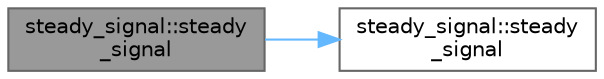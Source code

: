 digraph "steady_signal::steady_signal"
{
 // LATEX_PDF_SIZE
  bgcolor="transparent";
  edge [fontname=Helvetica,fontsize=10,labelfontname=Helvetica,labelfontsize=10];
  node [fontname=Helvetica,fontsize=10,shape=box,height=0.2,width=0.4];
  rankdir="LR";
  Node1 [id="Node000001",label="steady_signal::steady\l_signal",height=0.2,width=0.4,color="gray40", fillcolor="grey60", style="filled", fontcolor="black",tooltip=" "];
  Node1 -> Node2 [id="edge1_Node000001_Node000002",color="steelblue1",style="solid",tooltip=" "];
  Node2 [id="Node000002",label="steady_signal::steady\l_signal",height=0.2,width=0.4,color="grey40", fillcolor="white", style="filled",URL="$classsteady__signal.html#afa0787220078d8f6e2993bcb7c495f27",tooltip=" "];
}
